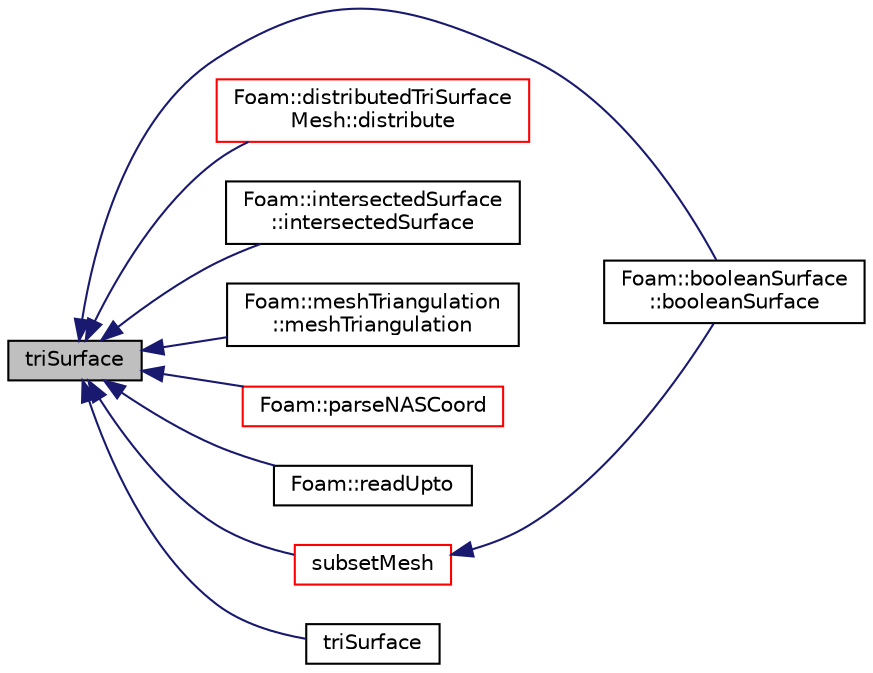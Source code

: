 digraph "triSurface"
{
  bgcolor="transparent";
  edge [fontname="Helvetica",fontsize="10",labelfontname="Helvetica",labelfontsize="10"];
  node [fontname="Helvetica",fontsize="10",shape=record];
  rankdir="LR";
  Node1 [label="triSurface",height=0.2,width=0.4,color="black", fillcolor="grey75", style="filled", fontcolor="black"];
  Node1 -> Node2 [dir="back",color="midnightblue",fontsize="10",style="solid",fontname="Helvetica"];
  Node2 [label="Foam::booleanSurface\l::booleanSurface",height=0.2,width=0.4,color="black",URL="$a00146.html#a88e679563079efe444d5005b5d5e0716",tooltip="Construct from surfaces and face labels to keep. "];
  Node1 -> Node3 [dir="back",color="midnightblue",fontsize="10",style="solid",fontname="Helvetica"];
  Node3 [label="Foam::distributedTriSurface\lMesh::distribute",height=0.2,width=0.4,color="red",URL="$a00564.html#a30b981a389a43e4853d4dec45e4e5edb",tooltip="Set bounds of surface. Bounds currently set as list of. "];
  Node1 -> Node4 [dir="back",color="midnightblue",fontsize="10",style="solid",fontname="Helvetica"];
  Node4 [label="Foam::intersectedSurface\l::intersectedSurface",height=0.2,width=0.4,color="black",URL="$a01189.html#a6e95ab0cf81f4521899580c0caaaf6e7",tooltip="Construct from surface and intersection. isFirstSurface is needed. "];
  Node1 -> Node5 [dir="back",color="midnightblue",fontsize="10",style="solid",fontname="Helvetica"];
  Node5 [label="Foam::meshTriangulation\l::meshTriangulation",height=0.2,width=0.4,color="black",URL="$a01517.html#adc26bbba53e9c1d772cb4c2807351802",tooltip="Construct from selected mesh cell and region number to be used. "];
  Node1 -> Node6 [dir="back",color="midnightblue",fontsize="10",style="solid",fontname="Helvetica"];
  Node6 [label="Foam::parseNASCoord",height=0.2,width=0.4,color="red",URL="$a10909.html#a663c47a91dbc4b5b9064c385189002be"];
  Node1 -> Node7 [dir="back",color="midnightblue",fontsize="10",style="solid",fontname="Helvetica"];
  Node7 [label="Foam::readUpto",height=0.2,width=0.4,color="black",URL="$a10909.html#adebc6d49ebf4c5b9e97e0e2f96d4c493"];
  Node1 -> Node8 [dir="back",color="midnightblue",fontsize="10",style="solid",fontname="Helvetica"];
  Node8 [label="subsetMesh",height=0.2,width=0.4,color="red",URL="$a02774.html#ab3ce8dc063094bfa19385be14d1ed7e7",tooltip="Return new surface. Returns pointMap, faceMap from. "];
  Node8 -> Node2 [dir="back",color="midnightblue",fontsize="10",style="solid",fontname="Helvetica"];
  Node1 -> Node9 [dir="back",color="midnightblue",fontsize="10",style="solid",fontname="Helvetica"];
  Node9 [label="triSurface",height=0.2,width=0.4,color="black",URL="$a02774.html#a49f1f7824e0a8d7bb0de96d42dbac0e9",tooltip="Construct from triangles, patches, points. "];
}
